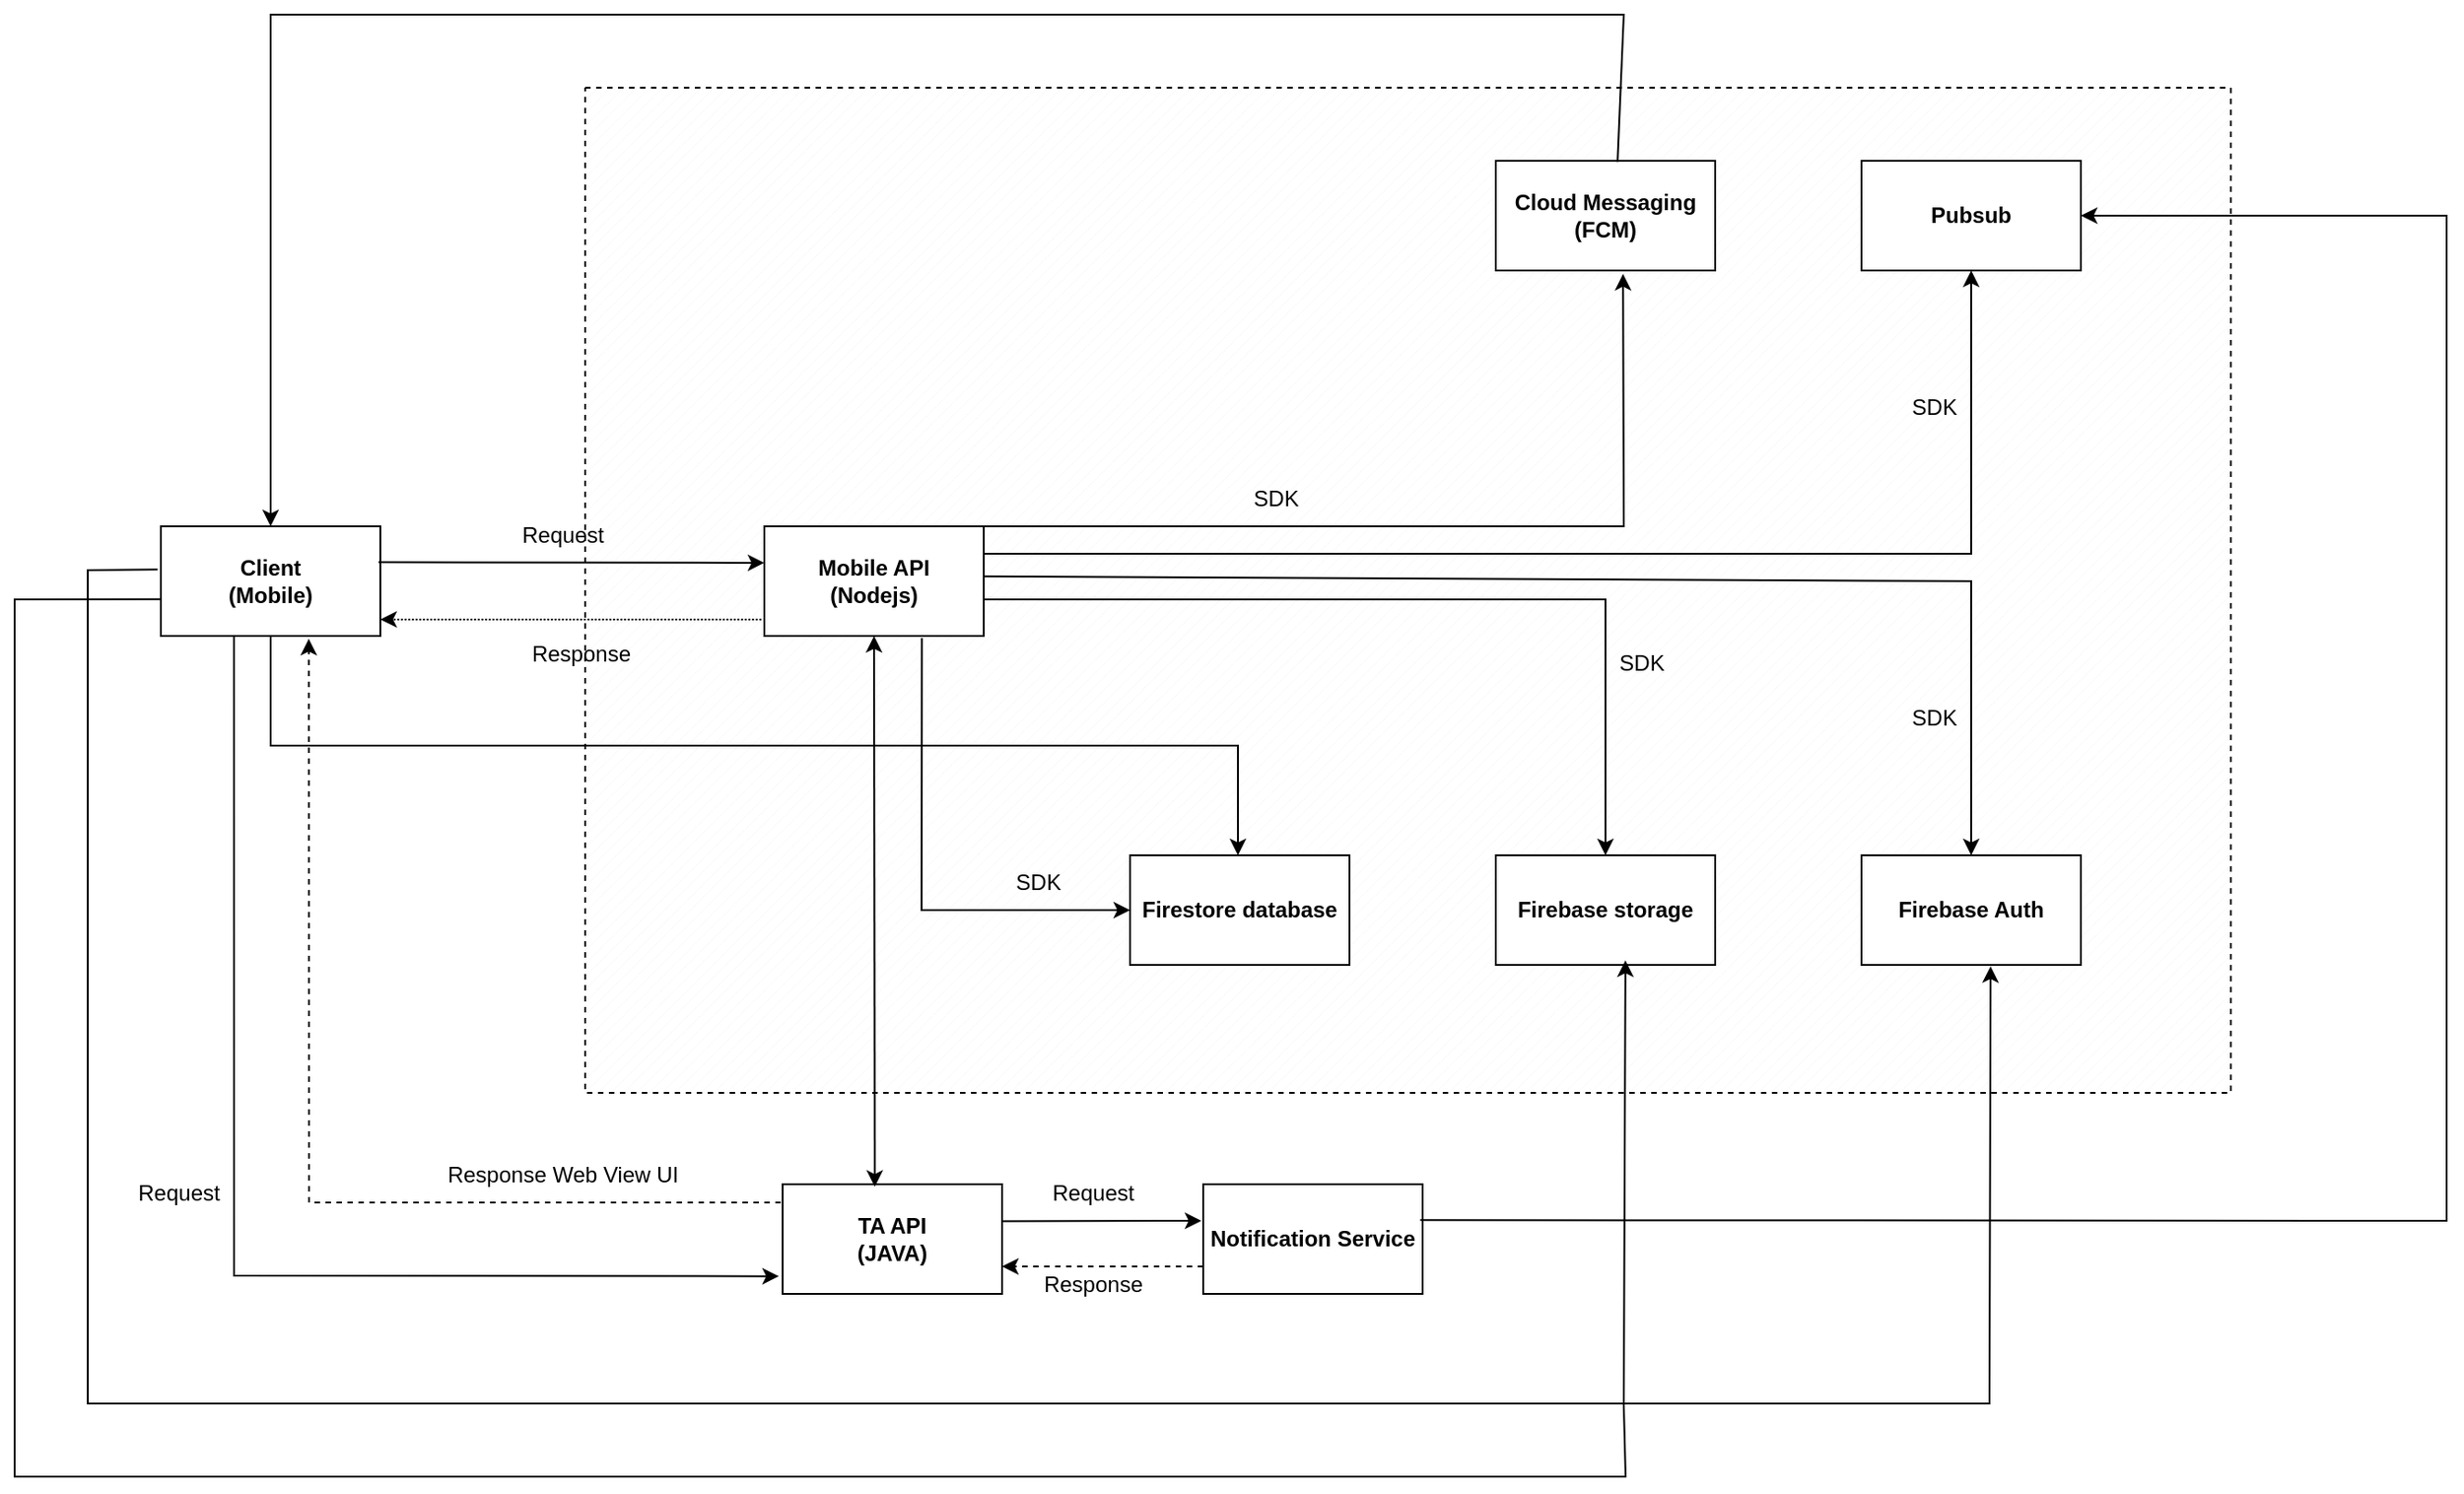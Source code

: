 <mxfile version="27.1.1">
  <diagram name="Page-1" id="O_tt1pyVp3Hxbfhy8xbL">
    <mxGraphModel dx="2431" dy="1244" grid="1" gridSize="10" guides="1" tooltips="1" connect="1" arrows="1" fold="1" page="1" pageScale="1" pageWidth="850" pageHeight="1100" math="0" shadow="0">
      <root>
        <mxCell id="0" />
        <mxCell id="1" parent="0" />
        <mxCell id="KXI2te8oRzTQya7Id7mU-1" value="" style="group" vertex="1" connectable="0" parent="1">
          <mxGeometry x="230" y="380" width="1330" height="800" as="geometry" />
        </mxCell>
        <mxCell id="KXI2te8oRzTQya7Id7mU-2" value="" style="verticalLabelPosition=bottom;verticalAlign=top;html=1;shape=mxgraph.basic.patternFillRect;fillStyle=diag;step=5;fillStrokeWidth=0.2;fillStrokeColor=#dddddd;fillColor=none;dashed=1;" vertex="1" parent="KXI2te8oRzTQya7Id7mU-1">
          <mxGeometry x="312" y="40" width="900" height="550" as="geometry" />
        </mxCell>
        <mxCell id="KXI2te8oRzTQya7Id7mU-3" value="&lt;b&gt;Client&lt;/b&gt;&lt;div&gt;&lt;b&gt;(Mobile)&lt;/b&gt;&lt;/div&gt;" style="rounded=0;whiteSpace=wrap;html=1;" vertex="1" parent="KXI2te8oRzTQya7Id7mU-1">
          <mxGeometry x="80" y="280" width="120" height="60" as="geometry" />
        </mxCell>
        <mxCell id="KXI2te8oRzTQya7Id7mU-4" value="&lt;b&gt;Mobile API&lt;/b&gt;&lt;div&gt;&lt;b&gt;(Nodejs)&lt;/b&gt;&lt;/div&gt;" style="rounded=0;whiteSpace=wrap;html=1;" vertex="1" parent="KXI2te8oRzTQya7Id7mU-1">
          <mxGeometry x="410" y="280" width="120" height="60" as="geometry" />
        </mxCell>
        <mxCell id="KXI2te8oRzTQya7Id7mU-5" value="&lt;b&gt;TA API&lt;/b&gt;&lt;div&gt;&lt;b&gt;(JAVA)&lt;/b&gt;&lt;/div&gt;" style="rounded=0;whiteSpace=wrap;html=1;" vertex="1" parent="KXI2te8oRzTQya7Id7mU-1">
          <mxGeometry x="420" y="640" width="120" height="60" as="geometry" />
        </mxCell>
        <mxCell id="KXI2te8oRzTQya7Id7mU-6" value="&lt;b&gt;Cloud Messaging&lt;/b&gt;&lt;div&gt;&lt;b&gt;(FCM)&lt;/b&gt;&lt;/div&gt;" style="rounded=0;whiteSpace=wrap;html=1;" vertex="1" parent="KXI2te8oRzTQya7Id7mU-1">
          <mxGeometry x="810" y="80" width="120" height="60" as="geometry" />
        </mxCell>
        <mxCell id="KXI2te8oRzTQya7Id7mU-7" value="" style="endArrow=classic;html=1;rounded=0;exitX=1;exitY=0;exitDx=0;exitDy=0;entryX=0.58;entryY=1.031;entryDx=0;entryDy=0;entryPerimeter=0;" edge="1" parent="KXI2te8oRzTQya7Id7mU-1" source="KXI2te8oRzTQya7Id7mU-4" target="KXI2te8oRzTQya7Id7mU-6">
          <mxGeometry width="50" height="50" relative="1" as="geometry">
            <mxPoint x="520" y="290" as="sourcePoint" />
            <mxPoint x="620" y="135" as="targetPoint" />
            <Array as="points">
              <mxPoint x="880" y="280" />
            </Array>
          </mxGeometry>
        </mxCell>
        <mxCell id="KXI2te8oRzTQya7Id7mU-8" value="SDK" style="text;html=1;align=center;verticalAlign=middle;whiteSpace=wrap;rounded=0;" vertex="1" parent="KXI2te8oRzTQya7Id7mU-1">
          <mxGeometry x="660" y="250" width="60" height="30" as="geometry" />
        </mxCell>
        <mxCell id="KXI2te8oRzTQya7Id7mU-9" value="&lt;b&gt;Pubsub&lt;/b&gt;" style="rounded=0;whiteSpace=wrap;html=1;" vertex="1" parent="KXI2te8oRzTQya7Id7mU-1">
          <mxGeometry x="1010" y="80" width="120" height="60" as="geometry" />
        </mxCell>
        <mxCell id="KXI2te8oRzTQya7Id7mU-10" value="SDK" style="text;html=1;align=center;verticalAlign=middle;whiteSpace=wrap;rounded=0;" vertex="1" parent="KXI2te8oRzTQya7Id7mU-1">
          <mxGeometry x="1020" y="200" width="60" height="30" as="geometry" />
        </mxCell>
        <mxCell id="KXI2te8oRzTQya7Id7mU-11" value="" style="endArrow=classic;html=1;rounded=0;exitX=1;exitY=0.25;exitDx=0;exitDy=0;entryX=0.5;entryY=1;entryDx=0;entryDy=0;" edge="1" parent="KXI2te8oRzTQya7Id7mU-1" source="KXI2te8oRzTQya7Id7mU-4" target="KXI2te8oRzTQya7Id7mU-9">
          <mxGeometry width="50" height="50" relative="1" as="geometry">
            <mxPoint x="1020" y="360" as="sourcePoint" />
            <mxPoint x="1070" y="310" as="targetPoint" />
            <Array as="points">
              <mxPoint x="1070" y="295" />
            </Array>
          </mxGeometry>
        </mxCell>
        <mxCell id="KXI2te8oRzTQya7Id7mU-12" value="&lt;b&gt;Firebase Auth&lt;/b&gt;" style="rounded=0;whiteSpace=wrap;html=1;" vertex="1" parent="KXI2te8oRzTQya7Id7mU-1">
          <mxGeometry x="1010" y="460" width="120" height="60" as="geometry" />
        </mxCell>
        <mxCell id="KXI2te8oRzTQya7Id7mU-13" value="" style="endArrow=classic;html=1;rounded=0;exitX=1.003;exitY=0.457;exitDx=0;exitDy=0;exitPerimeter=0;entryX=0.5;entryY=0;entryDx=0;entryDy=0;" edge="1" parent="KXI2te8oRzTQya7Id7mU-1" source="KXI2te8oRzTQya7Id7mU-4" target="KXI2te8oRzTQya7Id7mU-12">
          <mxGeometry width="50" height="50" relative="1" as="geometry">
            <mxPoint x="920" y="220" as="sourcePoint" />
            <mxPoint x="970" y="170" as="targetPoint" />
            <Array as="points">
              <mxPoint x="1070" y="310" />
            </Array>
          </mxGeometry>
        </mxCell>
        <mxCell id="KXI2te8oRzTQya7Id7mU-14" value="SDK" style="text;html=1;align=center;verticalAlign=middle;whiteSpace=wrap;rounded=0;" vertex="1" parent="KXI2te8oRzTQya7Id7mU-1">
          <mxGeometry x="1020" y="370" width="60" height="30" as="geometry" />
        </mxCell>
        <mxCell id="KXI2te8oRzTQya7Id7mU-15" value="&lt;b&gt;Firestore database&lt;/b&gt;" style="rounded=0;whiteSpace=wrap;html=1;" vertex="1" parent="KXI2te8oRzTQya7Id7mU-1">
          <mxGeometry x="610" y="460" width="120" height="60" as="geometry" />
        </mxCell>
        <mxCell id="KXI2te8oRzTQya7Id7mU-16" value="" style="endArrow=classic;html=1;rounded=0;exitX=0.718;exitY=1.019;exitDx=0;exitDy=0;entryX=0;entryY=0.5;entryDx=0;entryDy=0;exitPerimeter=0;" edge="1" parent="KXI2te8oRzTQya7Id7mU-1" source="KXI2te8oRzTQya7Id7mU-4" target="KXI2te8oRzTQya7Id7mU-15">
          <mxGeometry width="50" height="50" relative="1" as="geometry">
            <mxPoint x="520" y="290" as="sourcePoint" />
            <mxPoint x="620" y="135" as="targetPoint" />
            <Array as="points">
              <mxPoint x="496" y="490" />
            </Array>
          </mxGeometry>
        </mxCell>
        <mxCell id="KXI2te8oRzTQya7Id7mU-17" value="SDK" style="text;html=1;align=center;verticalAlign=middle;whiteSpace=wrap;rounded=0;" vertex="1" parent="KXI2te8oRzTQya7Id7mU-1">
          <mxGeometry x="530" y="460" width="60" height="30" as="geometry" />
        </mxCell>
        <mxCell id="KXI2te8oRzTQya7Id7mU-18" value="&lt;b&gt;Firebase storage&lt;/b&gt;" style="rounded=0;whiteSpace=wrap;html=1;" vertex="1" parent="KXI2te8oRzTQya7Id7mU-1">
          <mxGeometry x="810" y="460" width="120" height="60" as="geometry" />
        </mxCell>
        <mxCell id="KXI2te8oRzTQya7Id7mU-19" value="" style="endArrow=classic;html=1;rounded=0;exitX=1;exitY=0.667;exitDx=0;exitDy=0;entryX=0.5;entryY=0;entryDx=0;entryDy=0;exitPerimeter=0;" edge="1" parent="KXI2te8oRzTQya7Id7mU-1" source="KXI2te8oRzTQya7Id7mU-4" target="KXI2te8oRzTQya7Id7mU-18">
          <mxGeometry width="50" height="50" relative="1" as="geometry">
            <mxPoint x="516" y="351" as="sourcePoint" />
            <mxPoint x="620" y="500" as="targetPoint" />
            <Array as="points">
              <mxPoint x="870" y="320" />
            </Array>
          </mxGeometry>
        </mxCell>
        <mxCell id="KXI2te8oRzTQya7Id7mU-20" value="SDK" style="text;html=1;align=center;verticalAlign=middle;whiteSpace=wrap;rounded=0;" vertex="1" parent="KXI2te8oRzTQya7Id7mU-1">
          <mxGeometry x="860" y="340" width="60" height="30" as="geometry" />
        </mxCell>
        <mxCell id="KXI2te8oRzTQya7Id7mU-21" value="&lt;b&gt;Notification Service&lt;/b&gt;" style="rounded=0;whiteSpace=wrap;html=1;" vertex="1" parent="KXI2te8oRzTQya7Id7mU-1">
          <mxGeometry x="650" y="640" width="120" height="60" as="geometry" />
        </mxCell>
        <mxCell id="KXI2te8oRzTQya7Id7mU-22" value="" style="endArrow=classic;html=1;rounded=0;exitX=0.999;exitY=0.337;exitDx=0;exitDy=0;exitPerimeter=0;" edge="1" parent="KXI2te8oRzTQya7Id7mU-1" source="KXI2te8oRzTQya7Id7mU-5">
          <mxGeometry width="50" height="50" relative="1" as="geometry">
            <mxPoint x="620" y="750" as="sourcePoint" />
            <mxPoint x="649" y="660" as="targetPoint" />
          </mxGeometry>
        </mxCell>
        <mxCell id="KXI2te8oRzTQya7Id7mU-23" value="" style="endArrow=classic;html=1;rounded=0;exitX=0;exitY=0.75;exitDx=0;exitDy=0;entryX=1;entryY=0.75;entryDx=0;entryDy=0;dashed=1;" edge="1" parent="KXI2te8oRzTQya7Id7mU-1" source="KXI2te8oRzTQya7Id7mU-21" target="KXI2te8oRzTQya7Id7mU-5">
          <mxGeometry width="50" height="50" relative="1" as="geometry">
            <mxPoint x="620" y="690" as="sourcePoint" />
            <mxPoint x="629" y="670" as="targetPoint" />
          </mxGeometry>
        </mxCell>
        <mxCell id="KXI2te8oRzTQya7Id7mU-24" value="Request" style="text;html=1;align=center;verticalAlign=middle;whiteSpace=wrap;rounded=0;" vertex="1" parent="KXI2te8oRzTQya7Id7mU-1">
          <mxGeometry x="560" y="630" width="60" height="30" as="geometry" />
        </mxCell>
        <mxCell id="KXI2te8oRzTQya7Id7mU-25" value="Response" style="text;html=1;align=center;verticalAlign=middle;whiteSpace=wrap;rounded=0;" vertex="1" parent="KXI2te8oRzTQya7Id7mU-1">
          <mxGeometry x="560" y="680" width="60" height="30" as="geometry" />
        </mxCell>
        <mxCell id="KXI2te8oRzTQya7Id7mU-26" value="" style="endArrow=classic;html=1;rounded=0;exitX=0.989;exitY=0.327;exitDx=0;exitDy=0;exitPerimeter=0;" edge="1" parent="KXI2te8oRzTQya7Id7mU-1" source="KXI2te8oRzTQya7Id7mU-21">
          <mxGeometry width="50" height="50" relative="1" as="geometry">
            <mxPoint x="710" y="655" as="sourcePoint" />
            <mxPoint x="1130" y="110" as="targetPoint" />
            <Array as="points">
              <mxPoint x="1330" y="660" />
              <mxPoint x="1330" y="390" />
              <mxPoint x="1330" y="110" />
            </Array>
          </mxGeometry>
        </mxCell>
        <mxCell id="KXI2te8oRzTQya7Id7mU-27" value="" style="endArrow=classic;html=1;rounded=0;exitX=0.555;exitY=0.011;exitDx=0;exitDy=0;entryX=0.5;entryY=0;entryDx=0;entryDy=0;exitPerimeter=0;" edge="1" parent="KXI2te8oRzTQya7Id7mU-1" source="KXI2te8oRzTQya7Id7mU-6" target="KXI2te8oRzTQya7Id7mU-3">
          <mxGeometry width="50" height="50" relative="1" as="geometry">
            <mxPoint x="950" y="50" as="sourcePoint" />
            <mxPoint x="1000" as="targetPoint" />
            <Array as="points">
              <mxPoint x="880" />
              <mxPoint x="510" />
              <mxPoint x="140" />
            </Array>
          </mxGeometry>
        </mxCell>
        <mxCell id="KXI2te8oRzTQya7Id7mU-28" value="" style="endArrow=classic;startArrow=classic;html=1;rounded=0;entryX=0.5;entryY=1;entryDx=0;entryDy=0;exitX=0.42;exitY=0.023;exitDx=0;exitDy=0;exitPerimeter=0;" edge="1" parent="KXI2te8oRzTQya7Id7mU-1" source="KXI2te8oRzTQya7Id7mU-5" target="KXI2te8oRzTQya7Id7mU-4">
          <mxGeometry width="50" height="50" relative="1" as="geometry">
            <mxPoint x="590" y="490" as="sourcePoint" />
            <mxPoint x="640" y="440" as="targetPoint" />
          </mxGeometry>
        </mxCell>
        <mxCell id="KXI2te8oRzTQya7Id7mU-29" value="" style="endArrow=classic;html=1;rounded=0;exitX=0.333;exitY=1;exitDx=0;exitDy=0;entryX=-0.017;entryY=0.839;entryDx=0;entryDy=0;entryPerimeter=0;exitPerimeter=0;" edge="1" parent="KXI2te8oRzTQya7Id7mU-1" source="KXI2te8oRzTQya7Id7mU-3" target="KXI2te8oRzTQya7Id7mU-5">
          <mxGeometry width="50" height="50" relative="1" as="geometry">
            <mxPoint x="420" y="400" as="sourcePoint" />
            <mxPoint x="470" y="350" as="targetPoint" />
            <Array as="points">
              <mxPoint x="120" y="690" />
            </Array>
          </mxGeometry>
        </mxCell>
        <mxCell id="KXI2te8oRzTQya7Id7mU-30" value="" style="endArrow=classic;html=1;rounded=0;entryX=0.674;entryY=1.026;entryDx=0;entryDy=0;entryPerimeter=0;dashed=1;" edge="1" parent="KXI2te8oRzTQya7Id7mU-1" target="KXI2te8oRzTQya7Id7mU-3">
          <mxGeometry width="50" height="50" relative="1" as="geometry">
            <mxPoint x="419" y="650" as="sourcePoint" />
            <mxPoint x="430" y="680" as="targetPoint" />
            <Array as="points">
              <mxPoint x="161" y="650" />
            </Array>
          </mxGeometry>
        </mxCell>
        <mxCell id="KXI2te8oRzTQya7Id7mU-31" value="Request" style="text;html=1;align=center;verticalAlign=middle;whiteSpace=wrap;rounded=0;" vertex="1" parent="KXI2te8oRzTQya7Id7mU-1">
          <mxGeometry x="60" y="630" width="60" height="30" as="geometry" />
        </mxCell>
        <mxCell id="KXI2te8oRzTQya7Id7mU-32" value="Response Web View UI" style="text;html=1;align=center;verticalAlign=middle;whiteSpace=wrap;rounded=0;" vertex="1" parent="KXI2te8oRzTQya7Id7mU-1">
          <mxGeometry x="220" y="620" width="160" height="30" as="geometry" />
        </mxCell>
        <mxCell id="KXI2te8oRzTQya7Id7mU-33" value="" style="endArrow=classic;html=1;rounded=0;exitX=0.992;exitY=0.327;exitDx=0;exitDy=0;exitPerimeter=0;entryX=0;entryY=0.333;entryDx=0;entryDy=0;entryPerimeter=0;" edge="1" parent="KXI2te8oRzTQya7Id7mU-1" source="KXI2te8oRzTQya7Id7mU-3" target="KXI2te8oRzTQya7Id7mU-4">
          <mxGeometry width="50" height="50" relative="1" as="geometry">
            <mxPoint x="630" y="380" as="sourcePoint" />
            <mxPoint x="680" y="330" as="targetPoint" />
          </mxGeometry>
        </mxCell>
        <mxCell id="KXI2te8oRzTQya7Id7mU-34" value="" style="endArrow=classic;html=1;rounded=0;exitX=0.107;exitY=0.529;exitDx=0;exitDy=0;exitPerimeter=0;entryX=1;entryY=0.849;entryDx=0;entryDy=0;entryPerimeter=0;dashed=1;dashPattern=1 1;" edge="1" parent="KXI2te8oRzTQya7Id7mU-1" source="KXI2te8oRzTQya7Id7mU-2" target="KXI2te8oRzTQya7Id7mU-3">
          <mxGeometry width="50" height="50" relative="1" as="geometry">
            <mxPoint x="209" y="310" as="sourcePoint" />
            <mxPoint x="419" y="312" as="targetPoint" />
          </mxGeometry>
        </mxCell>
        <mxCell id="KXI2te8oRzTQya7Id7mU-35" value="Request" style="text;html=1;align=center;verticalAlign=middle;whiteSpace=wrap;rounded=0;" vertex="1" parent="KXI2te8oRzTQya7Id7mU-1">
          <mxGeometry x="270" y="270" width="60" height="30" as="geometry" />
        </mxCell>
        <mxCell id="KXI2te8oRzTQya7Id7mU-36" value="Response" style="text;html=1;align=center;verticalAlign=middle;whiteSpace=wrap;rounded=0;" vertex="1" parent="KXI2te8oRzTQya7Id7mU-1">
          <mxGeometry x="230" y="335" width="160" height="30" as="geometry" />
        </mxCell>
        <mxCell id="KXI2te8oRzTQya7Id7mU-37" value="" style="endArrow=classic;html=1;rounded=0;exitX=-0.015;exitY=0.394;exitDx=0;exitDy=0;exitPerimeter=0;entryX=0.854;entryY=0.874;entryDx=0;entryDy=0;entryPerimeter=0;" edge="1" parent="KXI2te8oRzTQya7Id7mU-1" source="KXI2te8oRzTQya7Id7mU-3" target="KXI2te8oRzTQya7Id7mU-2">
          <mxGeometry width="50" height="50" relative="1" as="geometry">
            <mxPoint x="690" y="440" as="sourcePoint" />
            <mxPoint x="740" y="390" as="targetPoint" />
            <Array as="points">
              <mxPoint x="40" y="304" />
              <mxPoint x="40" y="560" />
              <mxPoint x="40" y="760" />
              <mxPoint x="560" y="760" />
              <mxPoint x="1080" y="760" />
            </Array>
          </mxGeometry>
        </mxCell>
        <mxCell id="KXI2te8oRzTQya7Id7mU-38" value="" style="endArrow=classic;html=1;rounded=0;exitX=0.001;exitY=0.665;exitDx=0;exitDy=0;entryX=0.591;entryY=1.042;entryDx=0;entryDy=0;entryPerimeter=0;exitPerimeter=0;" edge="1" parent="KXI2te8oRzTQya7Id7mU-1" source="KXI2te8oRzTQya7Id7mU-3">
          <mxGeometry width="50" height="50" relative="1" as="geometry">
            <mxPoint x="80" y="305" as="sourcePoint" />
            <mxPoint x="880.92" y="517.52" as="targetPoint" />
            <Array as="points">
              <mxPoint y="320" />
              <mxPoint y="560" />
              <mxPoint y="800" />
              <mxPoint x="360" y="800" />
              <mxPoint x="881" y="800" />
              <mxPoint x="880" y="761" />
            </Array>
          </mxGeometry>
        </mxCell>
        <mxCell id="KXI2te8oRzTQya7Id7mU-39" value="" style="endArrow=classic;html=1;rounded=0;exitX=0.5;exitY=1;exitDx=0;exitDy=0;" edge="1" parent="KXI2te8oRzTQya7Id7mU-1" source="KXI2te8oRzTQya7Id7mU-3">
          <mxGeometry width="50" height="50" relative="1" as="geometry">
            <mxPoint x="340" y="650" as="sourcePoint" />
            <mxPoint x="669" y="460" as="targetPoint" />
            <Array as="points">
              <mxPoint x="140" y="400" />
              <mxPoint x="669" y="400" />
            </Array>
          </mxGeometry>
        </mxCell>
      </root>
    </mxGraphModel>
  </diagram>
</mxfile>
